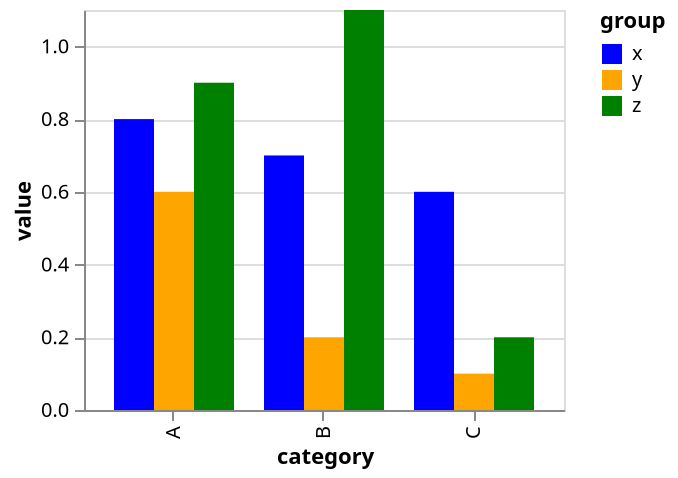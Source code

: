 {
  "$schema": "https://vega.github.io/schema/vega-lite/v5.json",
  "config": {
    "range": {
      "category": [
        "blue",
        "orange",
        "green"
      ],
      "ordinal": [
        "beige",
        "gray",
        "green"
      ]
    }
  },
  "data": {
    "values": [
      {
        "category": "A",
        "group": "x",
        "value": 0.8
      },
      {
        "category": "A",
        "group": "y",
        "value": 0.6
      },
      {
        "category": "A",
        "group": "z",
        "value": 0.9
      },
      {
        "category": "B",
        "group": "x",
        "value": 0.7
      },
      {
        "category": "B",
        "group": "y",
        "value": 0.2
      },
      {
        "category": "B",
        "group": "z",
        "value": 1.1
      },
      {
        "category": "C",
        "group": "x",
        "value": 0.6
      },
      {
        "category": "C",
        "group": "y",
        "value": 0.1
      },
      {
        "category": "C",
        "group": "z",
        "value": 0.2
      }
    ]
  },
  "mark": "bar",
  "encoding": {
    "x": {
      "field": "category"
    },
    "y": {
      "field": "value",
      "type": "quantitative"
    },
    "xOffset": {
      "field": "group"
    },
    "color": {
      "field": "group",
      "type": "nominal"
    }
  }
}